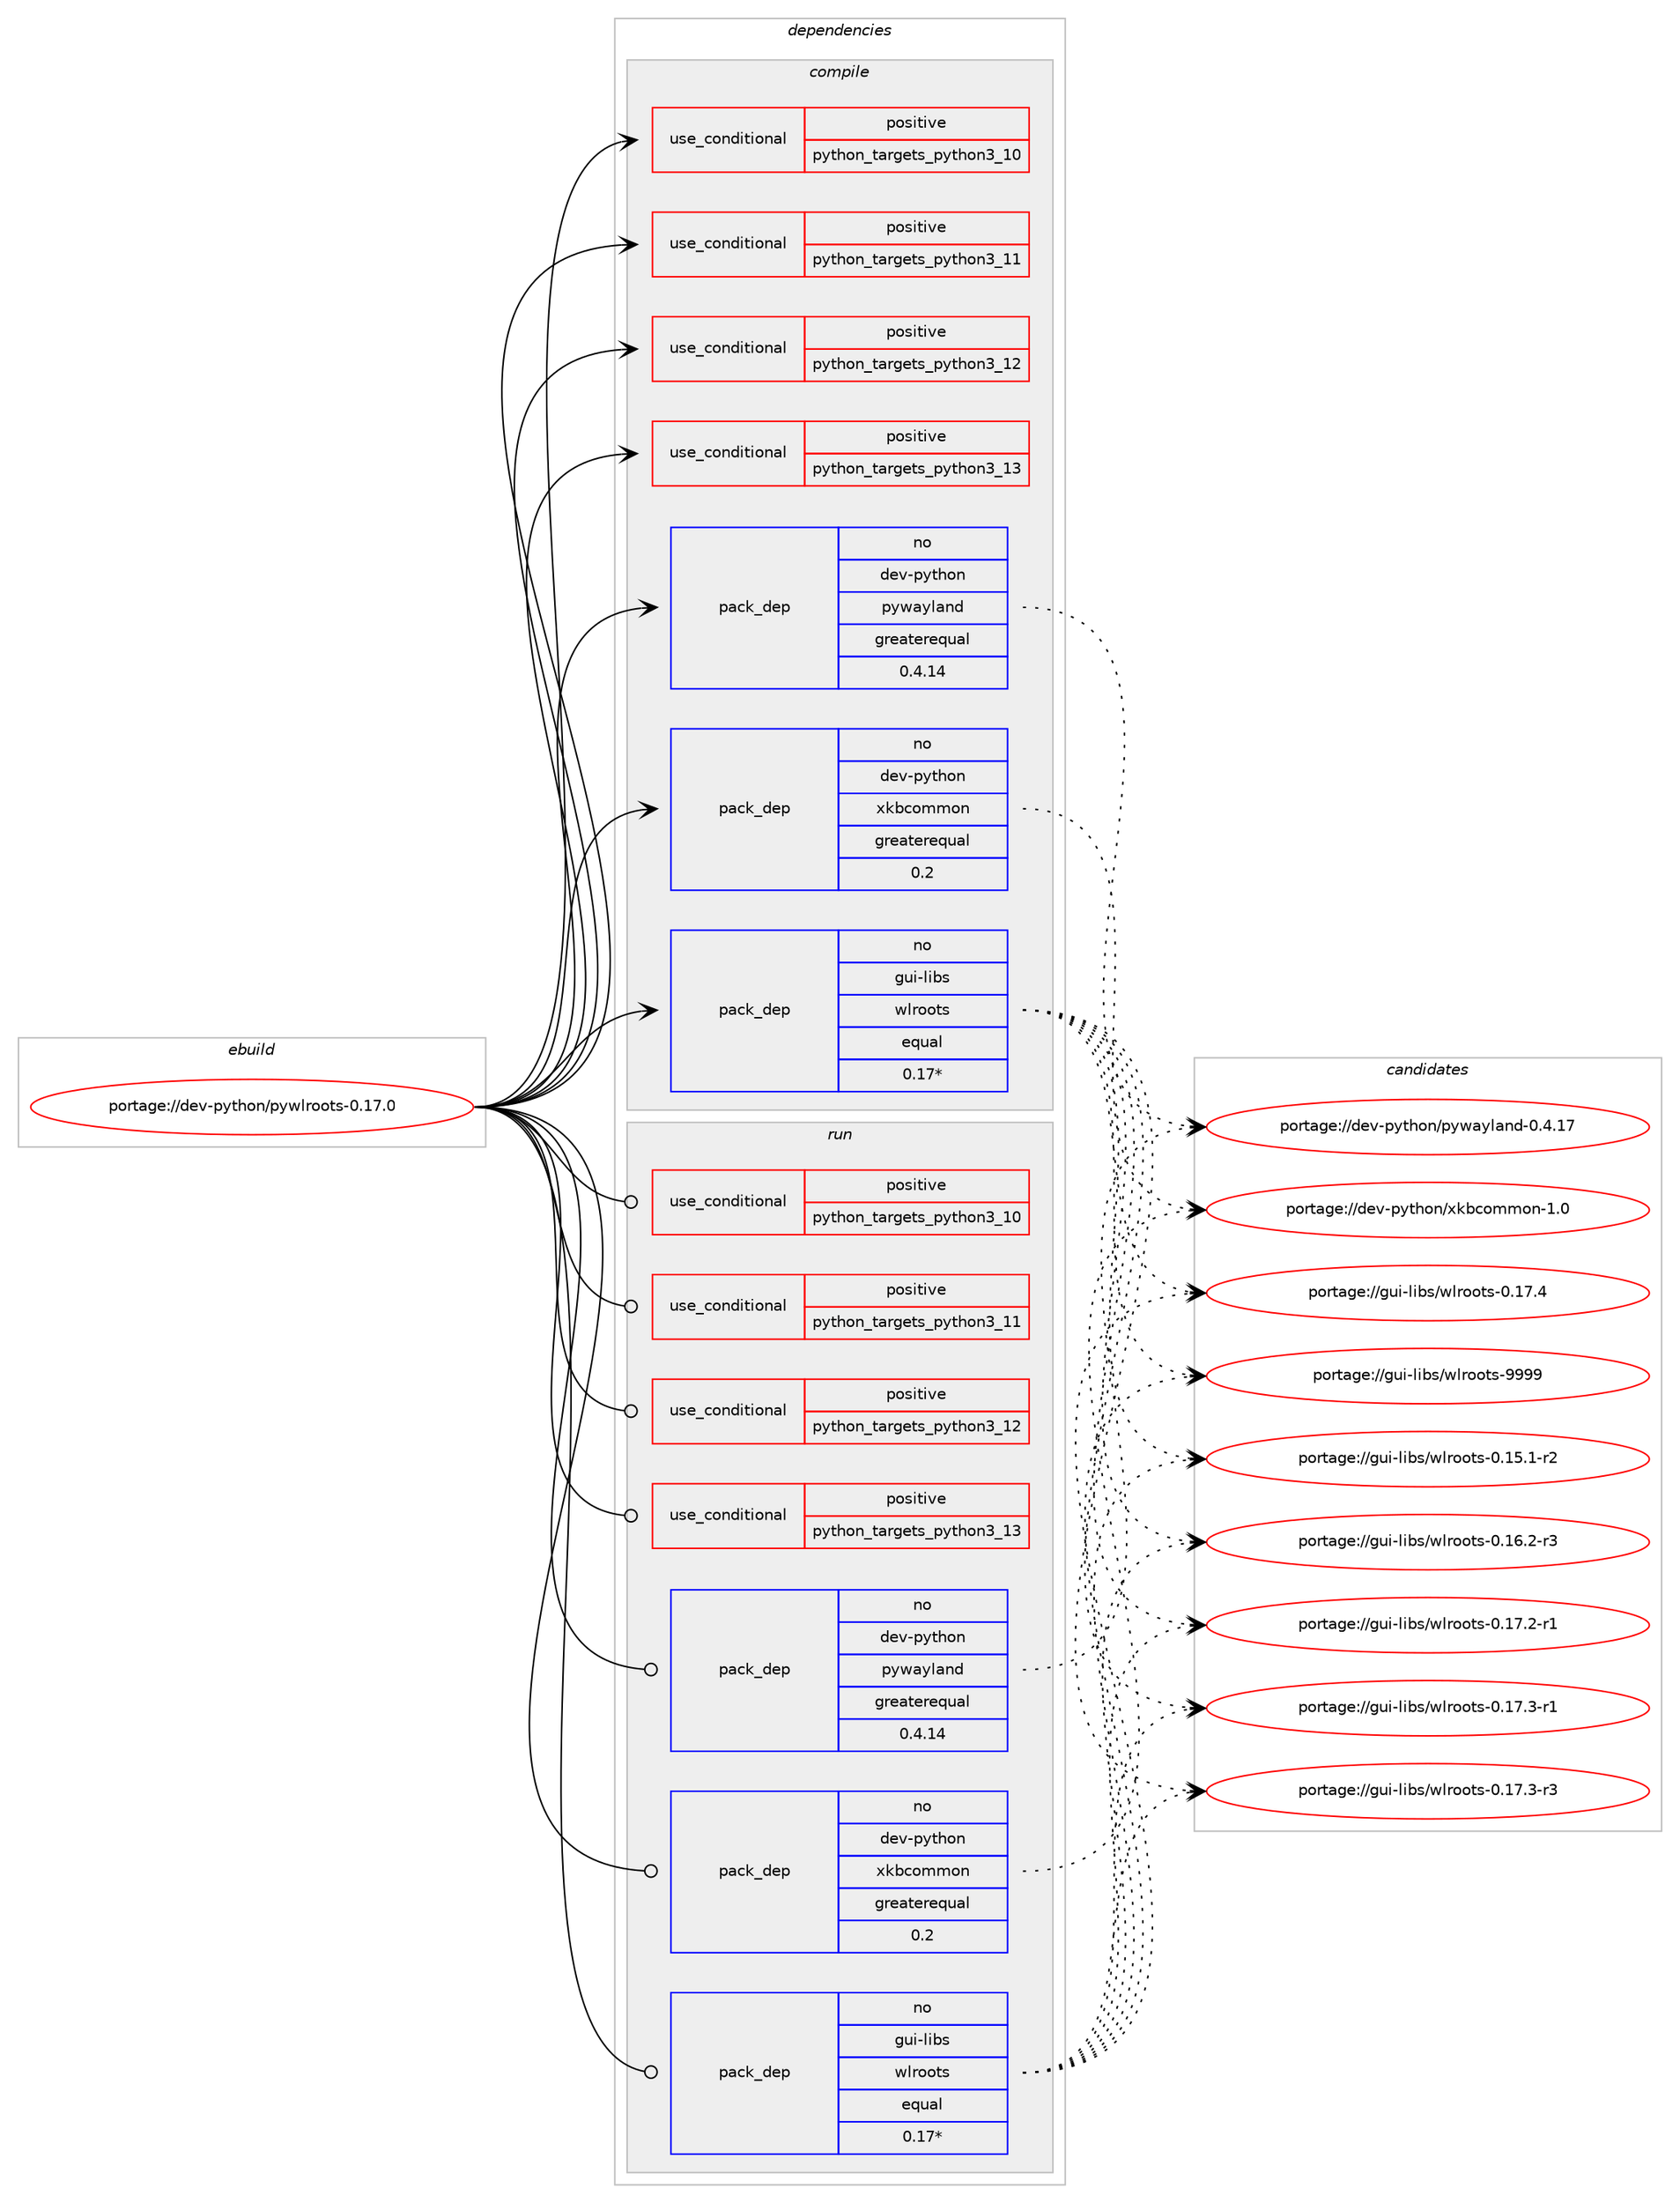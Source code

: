 digraph prolog {

# *************
# Graph options
# *************

newrank=true;
concentrate=true;
compound=true;
graph [rankdir=LR,fontname=Helvetica,fontsize=10,ranksep=1.5];#, ranksep=2.5, nodesep=0.2];
edge  [arrowhead=vee];
node  [fontname=Helvetica,fontsize=10];

# **********
# The ebuild
# **********

subgraph cluster_leftcol {
color=gray;
rank=same;
label=<<i>ebuild</i>>;
id [label="portage://dev-python/pywlroots-0.17.0", color=red, width=4, href="../dev-python/pywlroots-0.17.0.svg"];
}

# ****************
# The dependencies
# ****************

subgraph cluster_midcol {
color=gray;
label=<<i>dependencies</i>>;
subgraph cluster_compile {
fillcolor="#eeeeee";
style=filled;
label=<<i>compile</i>>;
subgraph cond37351 {
dependency80765 [label=<<TABLE BORDER="0" CELLBORDER="1" CELLSPACING="0" CELLPADDING="4"><TR><TD ROWSPAN="3" CELLPADDING="10">use_conditional</TD></TR><TR><TD>positive</TD></TR><TR><TD>python_targets_python3_10</TD></TR></TABLE>>, shape=none, color=red];
# *** BEGIN UNKNOWN DEPENDENCY TYPE (TODO) ***
# dependency80765 -> package_dependency(portage://dev-python/pywlroots-0.17.0,install,no,dev-lang,python,none,[,,],[slot(3.10)],[])
# *** END UNKNOWN DEPENDENCY TYPE (TODO) ***

}
id:e -> dependency80765:w [weight=20,style="solid",arrowhead="vee"];
subgraph cond37352 {
dependency80766 [label=<<TABLE BORDER="0" CELLBORDER="1" CELLSPACING="0" CELLPADDING="4"><TR><TD ROWSPAN="3" CELLPADDING="10">use_conditional</TD></TR><TR><TD>positive</TD></TR><TR><TD>python_targets_python3_11</TD></TR></TABLE>>, shape=none, color=red];
# *** BEGIN UNKNOWN DEPENDENCY TYPE (TODO) ***
# dependency80766 -> package_dependency(portage://dev-python/pywlroots-0.17.0,install,no,dev-lang,python,none,[,,],[slot(3.11)],[])
# *** END UNKNOWN DEPENDENCY TYPE (TODO) ***

}
id:e -> dependency80766:w [weight=20,style="solid",arrowhead="vee"];
subgraph cond37353 {
dependency80767 [label=<<TABLE BORDER="0" CELLBORDER="1" CELLSPACING="0" CELLPADDING="4"><TR><TD ROWSPAN="3" CELLPADDING="10">use_conditional</TD></TR><TR><TD>positive</TD></TR><TR><TD>python_targets_python3_12</TD></TR></TABLE>>, shape=none, color=red];
# *** BEGIN UNKNOWN DEPENDENCY TYPE (TODO) ***
# dependency80767 -> package_dependency(portage://dev-python/pywlroots-0.17.0,install,no,dev-lang,python,none,[,,],[slot(3.12)],[])
# *** END UNKNOWN DEPENDENCY TYPE (TODO) ***

}
id:e -> dependency80767:w [weight=20,style="solid",arrowhead="vee"];
subgraph cond37354 {
dependency80768 [label=<<TABLE BORDER="0" CELLBORDER="1" CELLSPACING="0" CELLPADDING="4"><TR><TD ROWSPAN="3" CELLPADDING="10">use_conditional</TD></TR><TR><TD>positive</TD></TR><TR><TD>python_targets_python3_13</TD></TR></TABLE>>, shape=none, color=red];
# *** BEGIN UNKNOWN DEPENDENCY TYPE (TODO) ***
# dependency80768 -> package_dependency(portage://dev-python/pywlroots-0.17.0,install,no,dev-lang,python,none,[,,],[slot(3.13)],[])
# *** END UNKNOWN DEPENDENCY TYPE (TODO) ***

}
id:e -> dependency80768:w [weight=20,style="solid",arrowhead="vee"];
# *** BEGIN UNKNOWN DEPENDENCY TYPE (TODO) ***
# id -> package_dependency(portage://dev-python/pywlroots-0.17.0,install,no,dev-python,cffi,none,[,,],any_same_slot,[use(optenable(python_targets_python3_10),negative),use(optenable(python_targets_python3_11),negative),use(optenable(python_targets_python3_12),negative),use(optenable(python_targets_python3_13),negative)])
# *** END UNKNOWN DEPENDENCY TYPE (TODO) ***

subgraph pack42176 {
dependency80769 [label=<<TABLE BORDER="0" CELLBORDER="1" CELLSPACING="0" CELLPADDING="4" WIDTH="220"><TR><TD ROWSPAN="6" CELLPADDING="30">pack_dep</TD></TR><TR><TD WIDTH="110">no</TD></TR><TR><TD>dev-python</TD></TR><TR><TD>pywayland</TD></TR><TR><TD>greaterequal</TD></TR><TR><TD>0.4.14</TD></TR></TABLE>>, shape=none, color=blue];
}
id:e -> dependency80769:w [weight=20,style="solid",arrowhead="vee"];
subgraph pack42177 {
dependency80770 [label=<<TABLE BORDER="0" CELLBORDER="1" CELLSPACING="0" CELLPADDING="4" WIDTH="220"><TR><TD ROWSPAN="6" CELLPADDING="30">pack_dep</TD></TR><TR><TD WIDTH="110">no</TD></TR><TR><TD>dev-python</TD></TR><TR><TD>xkbcommon</TD></TR><TR><TD>greaterequal</TD></TR><TR><TD>0.2</TD></TR></TABLE>>, shape=none, color=blue];
}
id:e -> dependency80770:w [weight=20,style="solid",arrowhead="vee"];
subgraph pack42178 {
dependency80771 [label=<<TABLE BORDER="0" CELLBORDER="1" CELLSPACING="0" CELLPADDING="4" WIDTH="220"><TR><TD ROWSPAN="6" CELLPADDING="30">pack_dep</TD></TR><TR><TD WIDTH="110">no</TD></TR><TR><TD>gui-libs</TD></TR><TR><TD>wlroots</TD></TR><TR><TD>equal</TD></TR><TR><TD>0.17*</TD></TR></TABLE>>, shape=none, color=blue];
}
id:e -> dependency80771:w [weight=20,style="solid",arrowhead="vee"];
}
subgraph cluster_compileandrun {
fillcolor="#eeeeee";
style=filled;
label=<<i>compile and run</i>>;
}
subgraph cluster_run {
fillcolor="#eeeeee";
style=filled;
label=<<i>run</i>>;
subgraph cond37355 {
dependency80772 [label=<<TABLE BORDER="0" CELLBORDER="1" CELLSPACING="0" CELLPADDING="4"><TR><TD ROWSPAN="3" CELLPADDING="10">use_conditional</TD></TR><TR><TD>positive</TD></TR><TR><TD>python_targets_python3_10</TD></TR></TABLE>>, shape=none, color=red];
# *** BEGIN UNKNOWN DEPENDENCY TYPE (TODO) ***
# dependency80772 -> package_dependency(portage://dev-python/pywlroots-0.17.0,run,no,dev-lang,python,none,[,,],[slot(3.10)],[])
# *** END UNKNOWN DEPENDENCY TYPE (TODO) ***

}
id:e -> dependency80772:w [weight=20,style="solid",arrowhead="odot"];
subgraph cond37356 {
dependency80773 [label=<<TABLE BORDER="0" CELLBORDER="1" CELLSPACING="0" CELLPADDING="4"><TR><TD ROWSPAN="3" CELLPADDING="10">use_conditional</TD></TR><TR><TD>positive</TD></TR><TR><TD>python_targets_python3_11</TD></TR></TABLE>>, shape=none, color=red];
# *** BEGIN UNKNOWN DEPENDENCY TYPE (TODO) ***
# dependency80773 -> package_dependency(portage://dev-python/pywlroots-0.17.0,run,no,dev-lang,python,none,[,,],[slot(3.11)],[])
# *** END UNKNOWN DEPENDENCY TYPE (TODO) ***

}
id:e -> dependency80773:w [weight=20,style="solid",arrowhead="odot"];
subgraph cond37357 {
dependency80774 [label=<<TABLE BORDER="0" CELLBORDER="1" CELLSPACING="0" CELLPADDING="4"><TR><TD ROWSPAN="3" CELLPADDING="10">use_conditional</TD></TR><TR><TD>positive</TD></TR><TR><TD>python_targets_python3_12</TD></TR></TABLE>>, shape=none, color=red];
# *** BEGIN UNKNOWN DEPENDENCY TYPE (TODO) ***
# dependency80774 -> package_dependency(portage://dev-python/pywlroots-0.17.0,run,no,dev-lang,python,none,[,,],[slot(3.12)],[])
# *** END UNKNOWN DEPENDENCY TYPE (TODO) ***

}
id:e -> dependency80774:w [weight=20,style="solid",arrowhead="odot"];
subgraph cond37358 {
dependency80775 [label=<<TABLE BORDER="0" CELLBORDER="1" CELLSPACING="0" CELLPADDING="4"><TR><TD ROWSPAN="3" CELLPADDING="10">use_conditional</TD></TR><TR><TD>positive</TD></TR><TR><TD>python_targets_python3_13</TD></TR></TABLE>>, shape=none, color=red];
# *** BEGIN UNKNOWN DEPENDENCY TYPE (TODO) ***
# dependency80775 -> package_dependency(portage://dev-python/pywlroots-0.17.0,run,no,dev-lang,python,none,[,,],[slot(3.13)],[])
# *** END UNKNOWN DEPENDENCY TYPE (TODO) ***

}
id:e -> dependency80775:w [weight=20,style="solid",arrowhead="odot"];
# *** BEGIN UNKNOWN DEPENDENCY TYPE (TODO) ***
# id -> package_dependency(portage://dev-python/pywlroots-0.17.0,run,no,dev-python,cffi,none,[,,],any_same_slot,[use(optenable(python_targets_python3_10),negative),use(optenable(python_targets_python3_11),negative),use(optenable(python_targets_python3_12),negative),use(optenable(python_targets_python3_13),negative)])
# *** END UNKNOWN DEPENDENCY TYPE (TODO) ***

subgraph pack42179 {
dependency80776 [label=<<TABLE BORDER="0" CELLBORDER="1" CELLSPACING="0" CELLPADDING="4" WIDTH="220"><TR><TD ROWSPAN="6" CELLPADDING="30">pack_dep</TD></TR><TR><TD WIDTH="110">no</TD></TR><TR><TD>dev-python</TD></TR><TR><TD>pywayland</TD></TR><TR><TD>greaterequal</TD></TR><TR><TD>0.4.14</TD></TR></TABLE>>, shape=none, color=blue];
}
id:e -> dependency80776:w [weight=20,style="solid",arrowhead="odot"];
subgraph pack42180 {
dependency80777 [label=<<TABLE BORDER="0" CELLBORDER="1" CELLSPACING="0" CELLPADDING="4" WIDTH="220"><TR><TD ROWSPAN="6" CELLPADDING="30">pack_dep</TD></TR><TR><TD WIDTH="110">no</TD></TR><TR><TD>dev-python</TD></TR><TR><TD>xkbcommon</TD></TR><TR><TD>greaterequal</TD></TR><TR><TD>0.2</TD></TR></TABLE>>, shape=none, color=blue];
}
id:e -> dependency80777:w [weight=20,style="solid",arrowhead="odot"];
subgraph pack42181 {
dependency80778 [label=<<TABLE BORDER="0" CELLBORDER="1" CELLSPACING="0" CELLPADDING="4" WIDTH="220"><TR><TD ROWSPAN="6" CELLPADDING="30">pack_dep</TD></TR><TR><TD WIDTH="110">no</TD></TR><TR><TD>gui-libs</TD></TR><TR><TD>wlroots</TD></TR><TR><TD>equal</TD></TR><TR><TD>0.17*</TD></TR></TABLE>>, shape=none, color=blue];
}
id:e -> dependency80778:w [weight=20,style="solid",arrowhead="odot"];
}
}

# **************
# The candidates
# **************

subgraph cluster_choices {
rank=same;
color=gray;
label=<<i>candidates</i>>;

subgraph choice42176 {
color=black;
nodesep=1;
choice1001011184511212111610411111047112121119971211089711010045484652464955 [label="portage://dev-python/pywayland-0.4.17", color=red, width=4,href="../dev-python/pywayland-0.4.17.svg"];
dependency80769:e -> choice1001011184511212111610411111047112121119971211089711010045484652464955:w [style=dotted,weight="100"];
}
subgraph choice42177 {
color=black;
nodesep=1;
choice1001011184511212111610411111047120107989911110910911111045494648 [label="portage://dev-python/xkbcommon-1.0", color=red, width=4,href="../dev-python/xkbcommon-1.0.svg"];
dependency80770:e -> choice1001011184511212111610411111047120107989911110910911111045494648:w [style=dotted,weight="100"];
}
subgraph choice42178 {
color=black;
nodesep=1;
choice103117105451081059811547119108114111111116115454846495346494511450 [label="portage://gui-libs/wlroots-0.15.1-r2", color=red, width=4,href="../gui-libs/wlroots-0.15.1-r2.svg"];
choice103117105451081059811547119108114111111116115454846495446504511451 [label="portage://gui-libs/wlroots-0.16.2-r3", color=red, width=4,href="../gui-libs/wlroots-0.16.2-r3.svg"];
choice103117105451081059811547119108114111111116115454846495546504511449 [label="portage://gui-libs/wlroots-0.17.2-r1", color=red, width=4,href="../gui-libs/wlroots-0.17.2-r1.svg"];
choice103117105451081059811547119108114111111116115454846495546514511449 [label="portage://gui-libs/wlroots-0.17.3-r1", color=red, width=4,href="../gui-libs/wlroots-0.17.3-r1.svg"];
choice103117105451081059811547119108114111111116115454846495546514511451 [label="portage://gui-libs/wlroots-0.17.3-r3", color=red, width=4,href="../gui-libs/wlroots-0.17.3-r3.svg"];
choice10311710545108105981154711910811411111111611545484649554652 [label="portage://gui-libs/wlroots-0.17.4", color=red, width=4,href="../gui-libs/wlroots-0.17.4.svg"];
choice1031171054510810598115471191081141111111161154557575757 [label="portage://gui-libs/wlroots-9999", color=red, width=4,href="../gui-libs/wlroots-9999.svg"];
dependency80771:e -> choice103117105451081059811547119108114111111116115454846495346494511450:w [style=dotted,weight="100"];
dependency80771:e -> choice103117105451081059811547119108114111111116115454846495446504511451:w [style=dotted,weight="100"];
dependency80771:e -> choice103117105451081059811547119108114111111116115454846495546504511449:w [style=dotted,weight="100"];
dependency80771:e -> choice103117105451081059811547119108114111111116115454846495546514511449:w [style=dotted,weight="100"];
dependency80771:e -> choice103117105451081059811547119108114111111116115454846495546514511451:w [style=dotted,weight="100"];
dependency80771:e -> choice10311710545108105981154711910811411111111611545484649554652:w [style=dotted,weight="100"];
dependency80771:e -> choice1031171054510810598115471191081141111111161154557575757:w [style=dotted,weight="100"];
}
subgraph choice42179 {
color=black;
nodesep=1;
choice1001011184511212111610411111047112121119971211089711010045484652464955 [label="portage://dev-python/pywayland-0.4.17", color=red, width=4,href="../dev-python/pywayland-0.4.17.svg"];
dependency80776:e -> choice1001011184511212111610411111047112121119971211089711010045484652464955:w [style=dotted,weight="100"];
}
subgraph choice42180 {
color=black;
nodesep=1;
choice1001011184511212111610411111047120107989911110910911111045494648 [label="portage://dev-python/xkbcommon-1.0", color=red, width=4,href="../dev-python/xkbcommon-1.0.svg"];
dependency80777:e -> choice1001011184511212111610411111047120107989911110910911111045494648:w [style=dotted,weight="100"];
}
subgraph choice42181 {
color=black;
nodesep=1;
choice103117105451081059811547119108114111111116115454846495346494511450 [label="portage://gui-libs/wlroots-0.15.1-r2", color=red, width=4,href="../gui-libs/wlroots-0.15.1-r2.svg"];
choice103117105451081059811547119108114111111116115454846495446504511451 [label="portage://gui-libs/wlroots-0.16.2-r3", color=red, width=4,href="../gui-libs/wlroots-0.16.2-r3.svg"];
choice103117105451081059811547119108114111111116115454846495546504511449 [label="portage://gui-libs/wlroots-0.17.2-r1", color=red, width=4,href="../gui-libs/wlroots-0.17.2-r1.svg"];
choice103117105451081059811547119108114111111116115454846495546514511449 [label="portage://gui-libs/wlroots-0.17.3-r1", color=red, width=4,href="../gui-libs/wlroots-0.17.3-r1.svg"];
choice103117105451081059811547119108114111111116115454846495546514511451 [label="portage://gui-libs/wlroots-0.17.3-r3", color=red, width=4,href="../gui-libs/wlroots-0.17.3-r3.svg"];
choice10311710545108105981154711910811411111111611545484649554652 [label="portage://gui-libs/wlroots-0.17.4", color=red, width=4,href="../gui-libs/wlroots-0.17.4.svg"];
choice1031171054510810598115471191081141111111161154557575757 [label="portage://gui-libs/wlroots-9999", color=red, width=4,href="../gui-libs/wlroots-9999.svg"];
dependency80778:e -> choice103117105451081059811547119108114111111116115454846495346494511450:w [style=dotted,weight="100"];
dependency80778:e -> choice103117105451081059811547119108114111111116115454846495446504511451:w [style=dotted,weight="100"];
dependency80778:e -> choice103117105451081059811547119108114111111116115454846495546504511449:w [style=dotted,weight="100"];
dependency80778:e -> choice103117105451081059811547119108114111111116115454846495546514511449:w [style=dotted,weight="100"];
dependency80778:e -> choice103117105451081059811547119108114111111116115454846495546514511451:w [style=dotted,weight="100"];
dependency80778:e -> choice10311710545108105981154711910811411111111611545484649554652:w [style=dotted,weight="100"];
dependency80778:e -> choice1031171054510810598115471191081141111111161154557575757:w [style=dotted,weight="100"];
}
}

}
